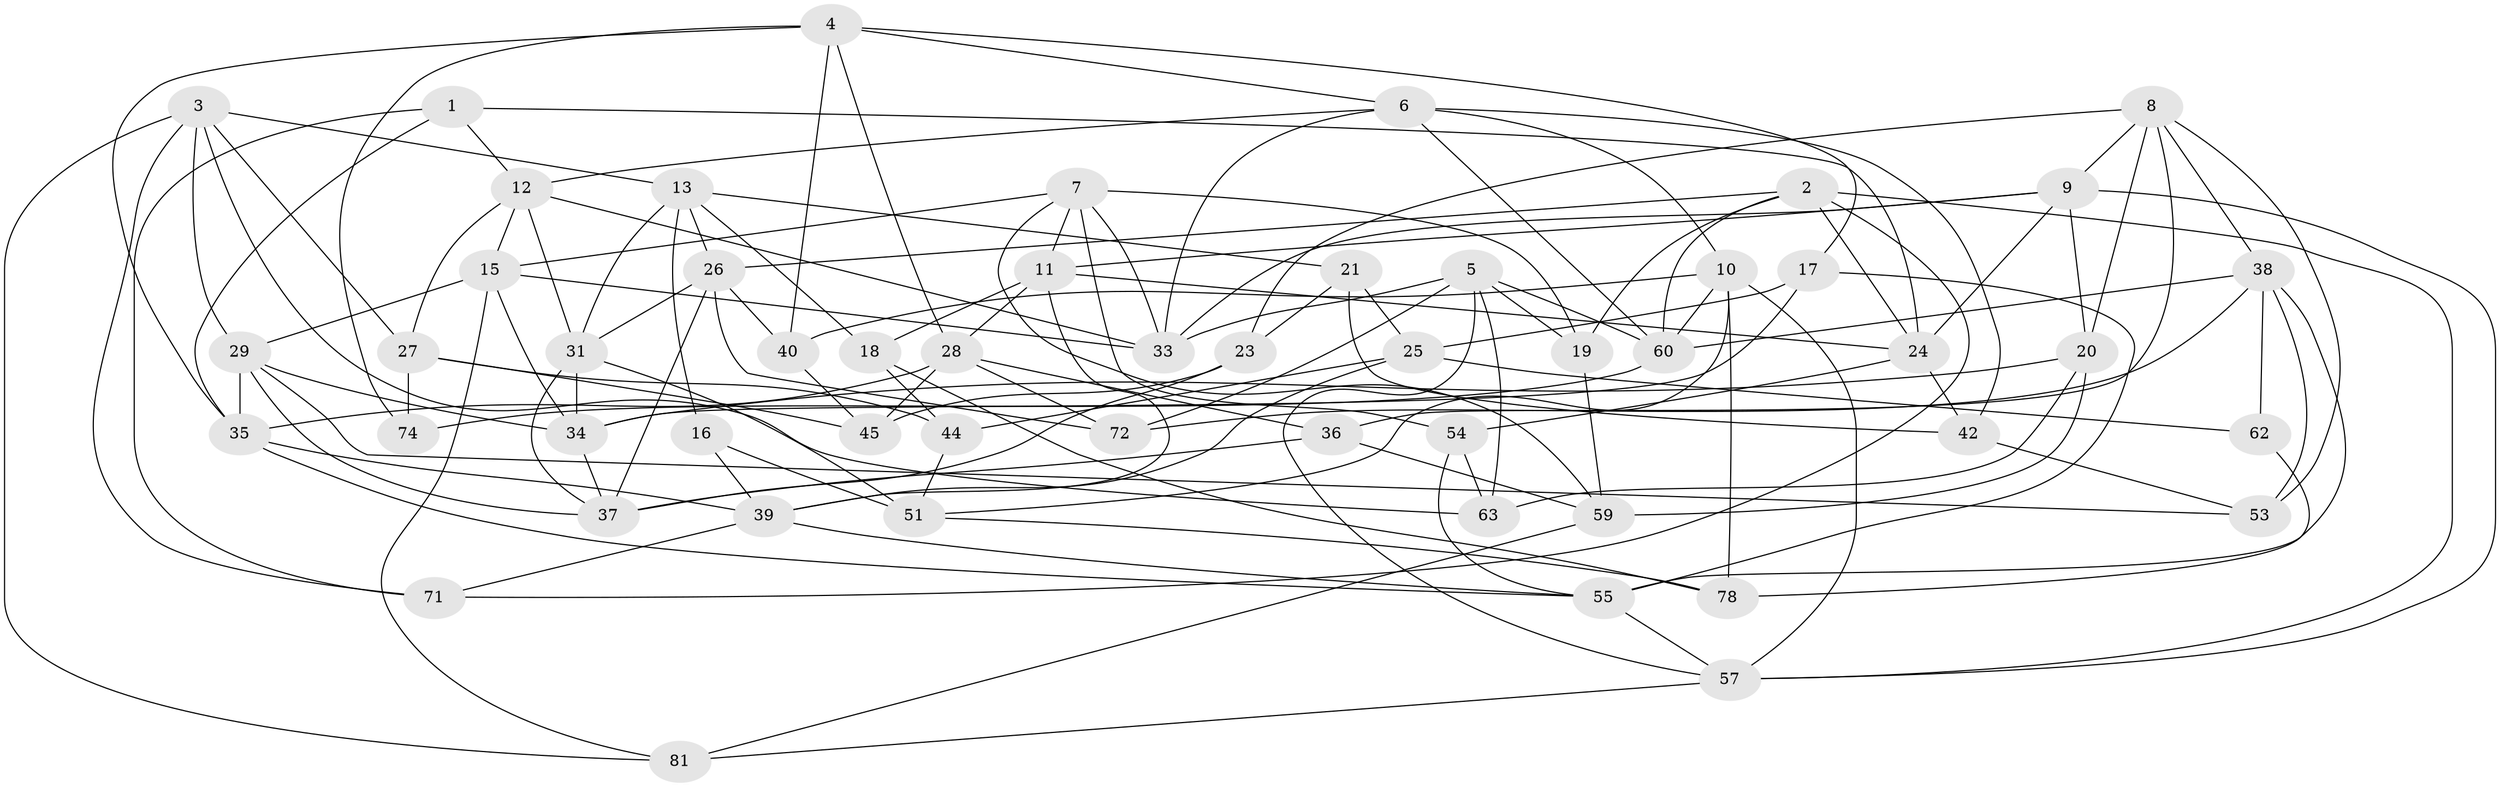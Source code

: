 // Generated by graph-tools (version 1.1) at 2025/52/02/27/25 19:52:34]
// undirected, 53 vertices, 134 edges
graph export_dot {
graph [start="1"]
  node [color=gray90,style=filled];
  1;
  2 [super="+75"];
  3 [super="+85"];
  4 [super="+30"];
  5 [super="+43"];
  6 [super="+73"];
  7 [super="+69"];
  8 [super="+67"];
  9 [super="+47"];
  10 [super="+70"];
  11 [super="+22"];
  12 [super="+84"];
  13 [super="+14"];
  15 [super="+79"];
  16;
  17;
  18;
  19;
  20 [super="+56"];
  21;
  23;
  24 [super="+82"];
  25 [super="+76"];
  26 [super="+80"];
  27 [super="+32"];
  28 [super="+49"];
  29 [super="+58"];
  31 [super="+61"];
  33 [super="+48"];
  34 [super="+52"];
  35 [super="+50"];
  36;
  37 [super="+41"];
  38 [super="+83"];
  39 [super="+46"];
  40;
  42;
  44;
  45;
  51 [super="+68"];
  53;
  54;
  55 [super="+65"];
  57 [super="+64"];
  59 [super="+66"];
  60 [super="+77"];
  62;
  63;
  71;
  72;
  74;
  78;
  81;
  1 -- 71;
  1 -- 35;
  1 -- 24;
  1 -- 12;
  2 -- 24;
  2 -- 19;
  2 -- 57;
  2 -- 26;
  2 -- 60;
  2 -- 71;
  3 -- 71;
  3 -- 13;
  3 -- 27;
  3 -- 81;
  3 -- 29;
  3 -- 63;
  4 -- 74;
  4 -- 28;
  4 -- 40;
  4 -- 17;
  4 -- 35;
  4 -- 6;
  5 -- 63;
  5 -- 60;
  5 -- 72;
  5 -- 19;
  5 -- 33;
  5 -- 57;
  6 -- 42;
  6 -- 33;
  6 -- 10;
  6 -- 12;
  6 -- 60;
  7 -- 11;
  7 -- 54;
  7 -- 33;
  7 -- 59;
  7 -- 19;
  7 -- 15;
  8 -- 36;
  8 -- 23;
  8 -- 9;
  8 -- 20;
  8 -- 53;
  8 -- 38;
  9 -- 11;
  9 -- 57;
  9 -- 33;
  9 -- 20;
  9 -- 24;
  10 -- 78;
  10 -- 40;
  10 -- 57;
  10 -- 51;
  10 -- 60;
  11 -- 24;
  11 -- 18;
  11 -- 39;
  11 -- 28;
  12 -- 27;
  12 -- 31;
  12 -- 33;
  12 -- 15;
  13 -- 21;
  13 -- 16;
  13 -- 18;
  13 -- 31;
  13 -- 26;
  15 -- 29;
  15 -- 81;
  15 -- 33;
  15 -- 34;
  16 -- 51 [weight=2];
  16 -- 39;
  17 -- 25;
  17 -- 34;
  17 -- 55;
  18 -- 44;
  18 -- 78;
  19 -- 59;
  20 -- 59 [weight=2];
  20 -- 63;
  20 -- 34;
  21 -- 25;
  21 -- 23;
  21 -- 42;
  23 -- 45;
  23 -- 37;
  24 -- 54;
  24 -- 42;
  25 -- 62 [weight=2];
  25 -- 44;
  25 -- 39;
  26 -- 37;
  26 -- 31;
  26 -- 40;
  26 -- 72;
  27 -- 44;
  27 -- 74 [weight=2];
  27 -- 45;
  28 -- 72;
  28 -- 36;
  28 -- 35;
  28 -- 45;
  29 -- 53;
  29 -- 35;
  29 -- 34;
  29 -- 37;
  31 -- 34;
  31 -- 37;
  31 -- 51;
  34 -- 37;
  35 -- 39;
  35 -- 55;
  36 -- 37;
  36 -- 59;
  38 -- 62;
  38 -- 60;
  38 -- 72;
  38 -- 53;
  38 -- 55;
  39 -- 71;
  39 -- 55;
  40 -- 45;
  42 -- 53;
  44 -- 51;
  51 -- 78;
  54 -- 63;
  54 -- 55;
  55 -- 57;
  57 -- 81;
  59 -- 81;
  60 -- 74;
  62 -- 78;
}
